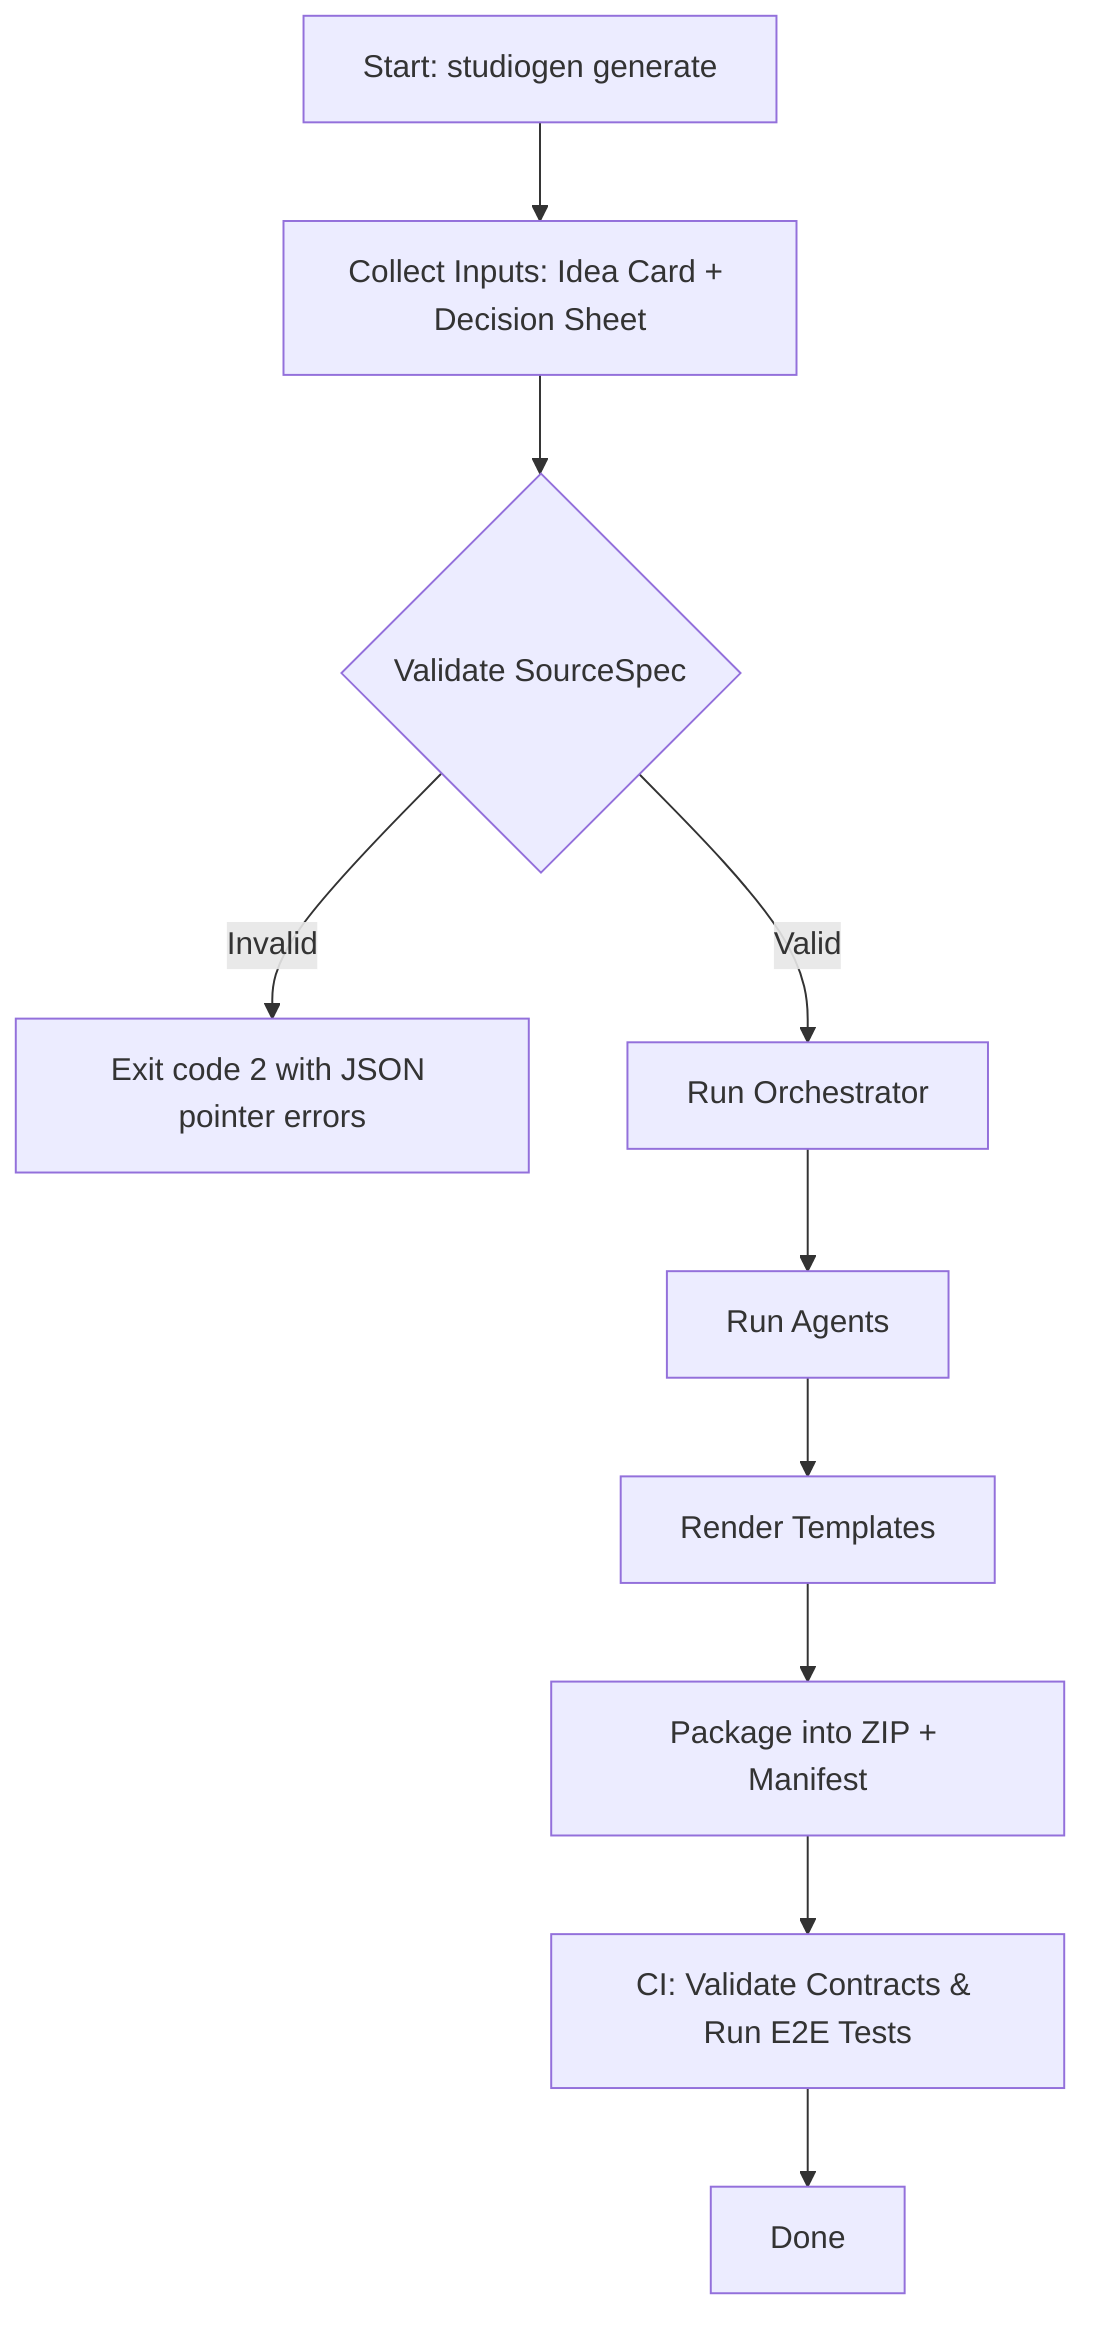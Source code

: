 flowchart TD
  A[Start: studiogen generate] --> B[Collect Inputs: Idea Card + Decision Sheet]
  B --> C{Validate SourceSpec}
  C -- "Invalid" --> E[Exit code 2 with JSON pointer errors]
  C -- "Valid" --> D[Run Orchestrator]
  D --> G[Run Agents]
  G --> H[Render Templates]
  H --> I[Package into ZIP + Manifest]
  I --> J[CI: Validate Contracts & Run E2E Tests]
  J --> K[Done]